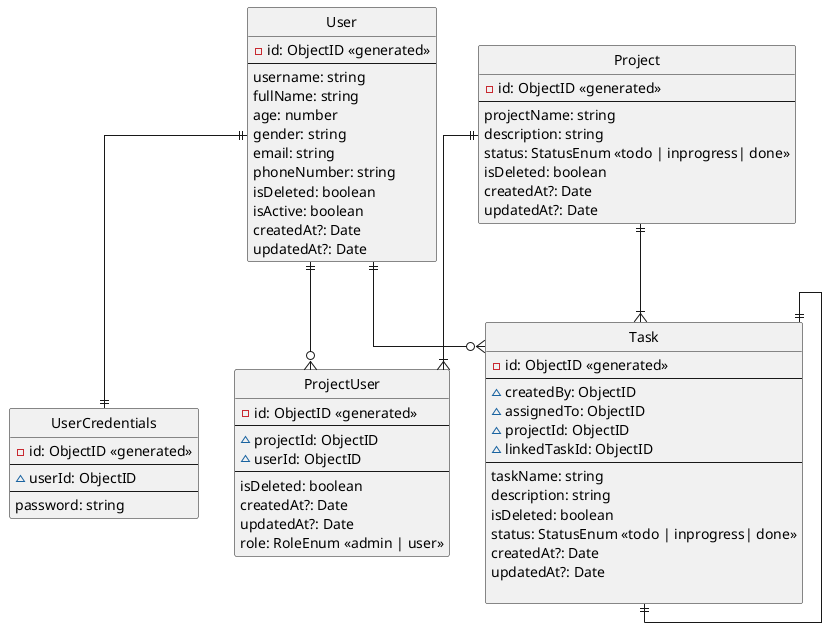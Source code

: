 @startuml todolist_uml

' hide the spot
hide circle

' avoid problems with angled crows feet
skinparam linetype ortho
    entity "User" as  user{
        -id: ObjectID <<generated>>
        --
        username: string
        fullName: string
        age: number
        gender: string
        email: string
        phoneNumber: string
        isDeleted: boolean
        isActive: boolean
        createdAt?: Date
        updatedAt?: Date
    }

    entity "UserCredentials" as userCredentials {
        -id: ObjectID <<generated>>
        --
        ~userId: ObjectID
        --
        password: string
    }

    entity "Project" as project {
        -id: ObjectID <<generated>>
        --
        projectName: string
        description: string
        status: StatusEnum <<todo | inprogress| done>>
        isDeleted: boolean
        createdAt?: Date
        updatedAt?: Date
    }

    entity "Task" as task {
        -id: ObjectID <<generated>>
        --
        ~createdBy: ObjectID
        ~assignedTo: ObjectID
        ~projectId: ObjectID
        ~linkedTaskId: ObjectID
        --
        taskName: string
        description: string
        isDeleted: boolean
        status: StatusEnum <<todo | inprogress| done>>
        createdAt?: Date
        updatedAt?: Date

    }

    entity "ProjectUser" as projectUser {
        -id: ObjectID <<generated>>
        --
        ~projectId: ObjectID
        ~userId: ObjectID
        --
        isDeleted: boolean
        createdAt?: Date
        updatedAt?: Date
        role: RoleEnum <<admin | user>>
        '   RoleEnum {
        '   ADMIN = 'admin',
        '   USER = 'user',
        ' }
    }

    user ||--o{ projectUser
    user ||--o{ task
    user ||--|| userCredentials

    project ||--|{ projectUser
    project ||--|{ task

    task ||--|| task

@enduml
